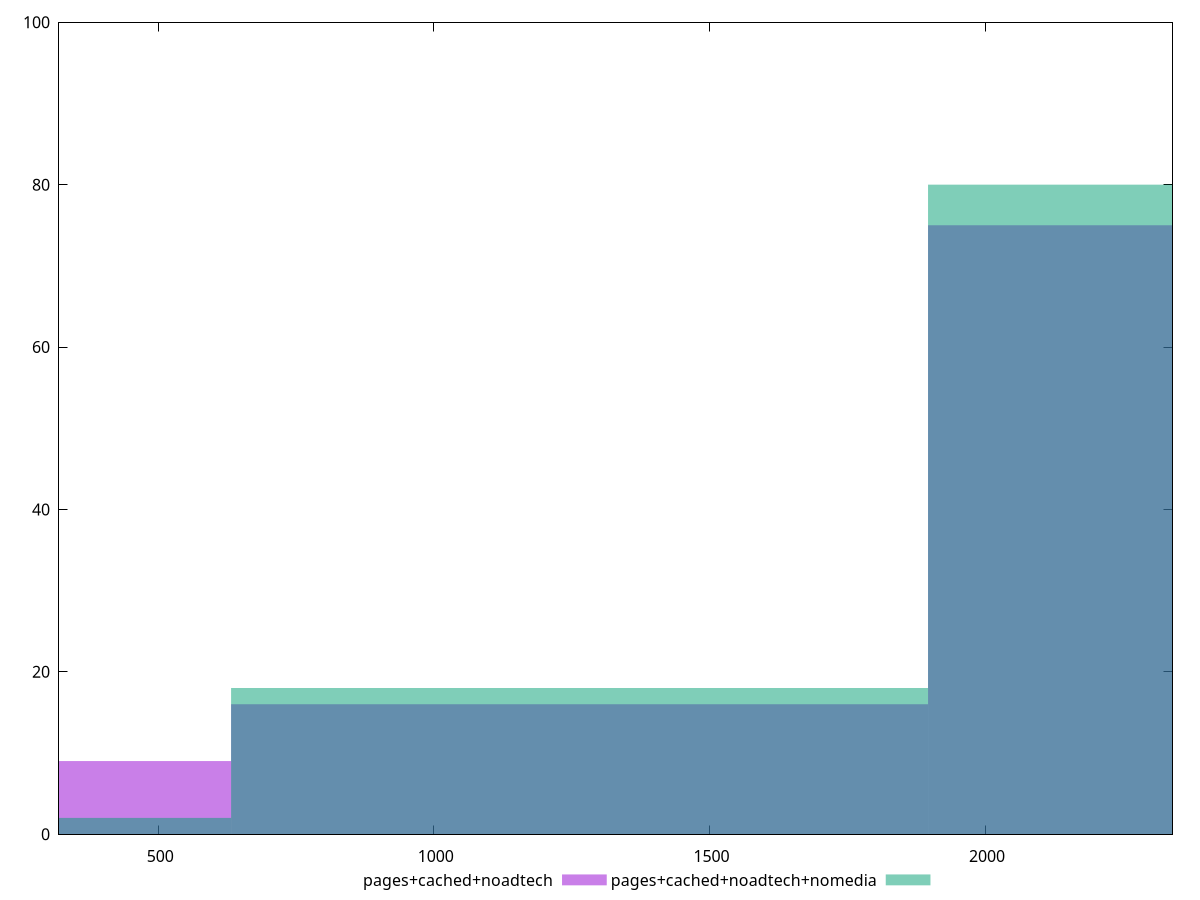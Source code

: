 reset

$pagesCachedNoadtech <<EOF
2528.711869049462 75
1264.355934524731 16
0 9
EOF

$pagesCachedNoadtechNomedia <<EOF
2528.711869049462 80
0 2
1264.355934524731 18
EOF

set key outside below
set boxwidth 1264.355934524731
set xrange [320:2340]
set yrange [0:100]
set trange [0:100]
set style fill transparent solid 0.5 noborder
set terminal svg size 640, 500 enhanced background rgb 'white'
set output "report_00015_2021-02-09T16-11-33.973Z/unused-javascript/comparison/histogram/2_vs_3.svg"

plot $pagesCachedNoadtech title "pages+cached+noadtech" with boxes, \
     $pagesCachedNoadtechNomedia title "pages+cached+noadtech+nomedia" with boxes

reset
